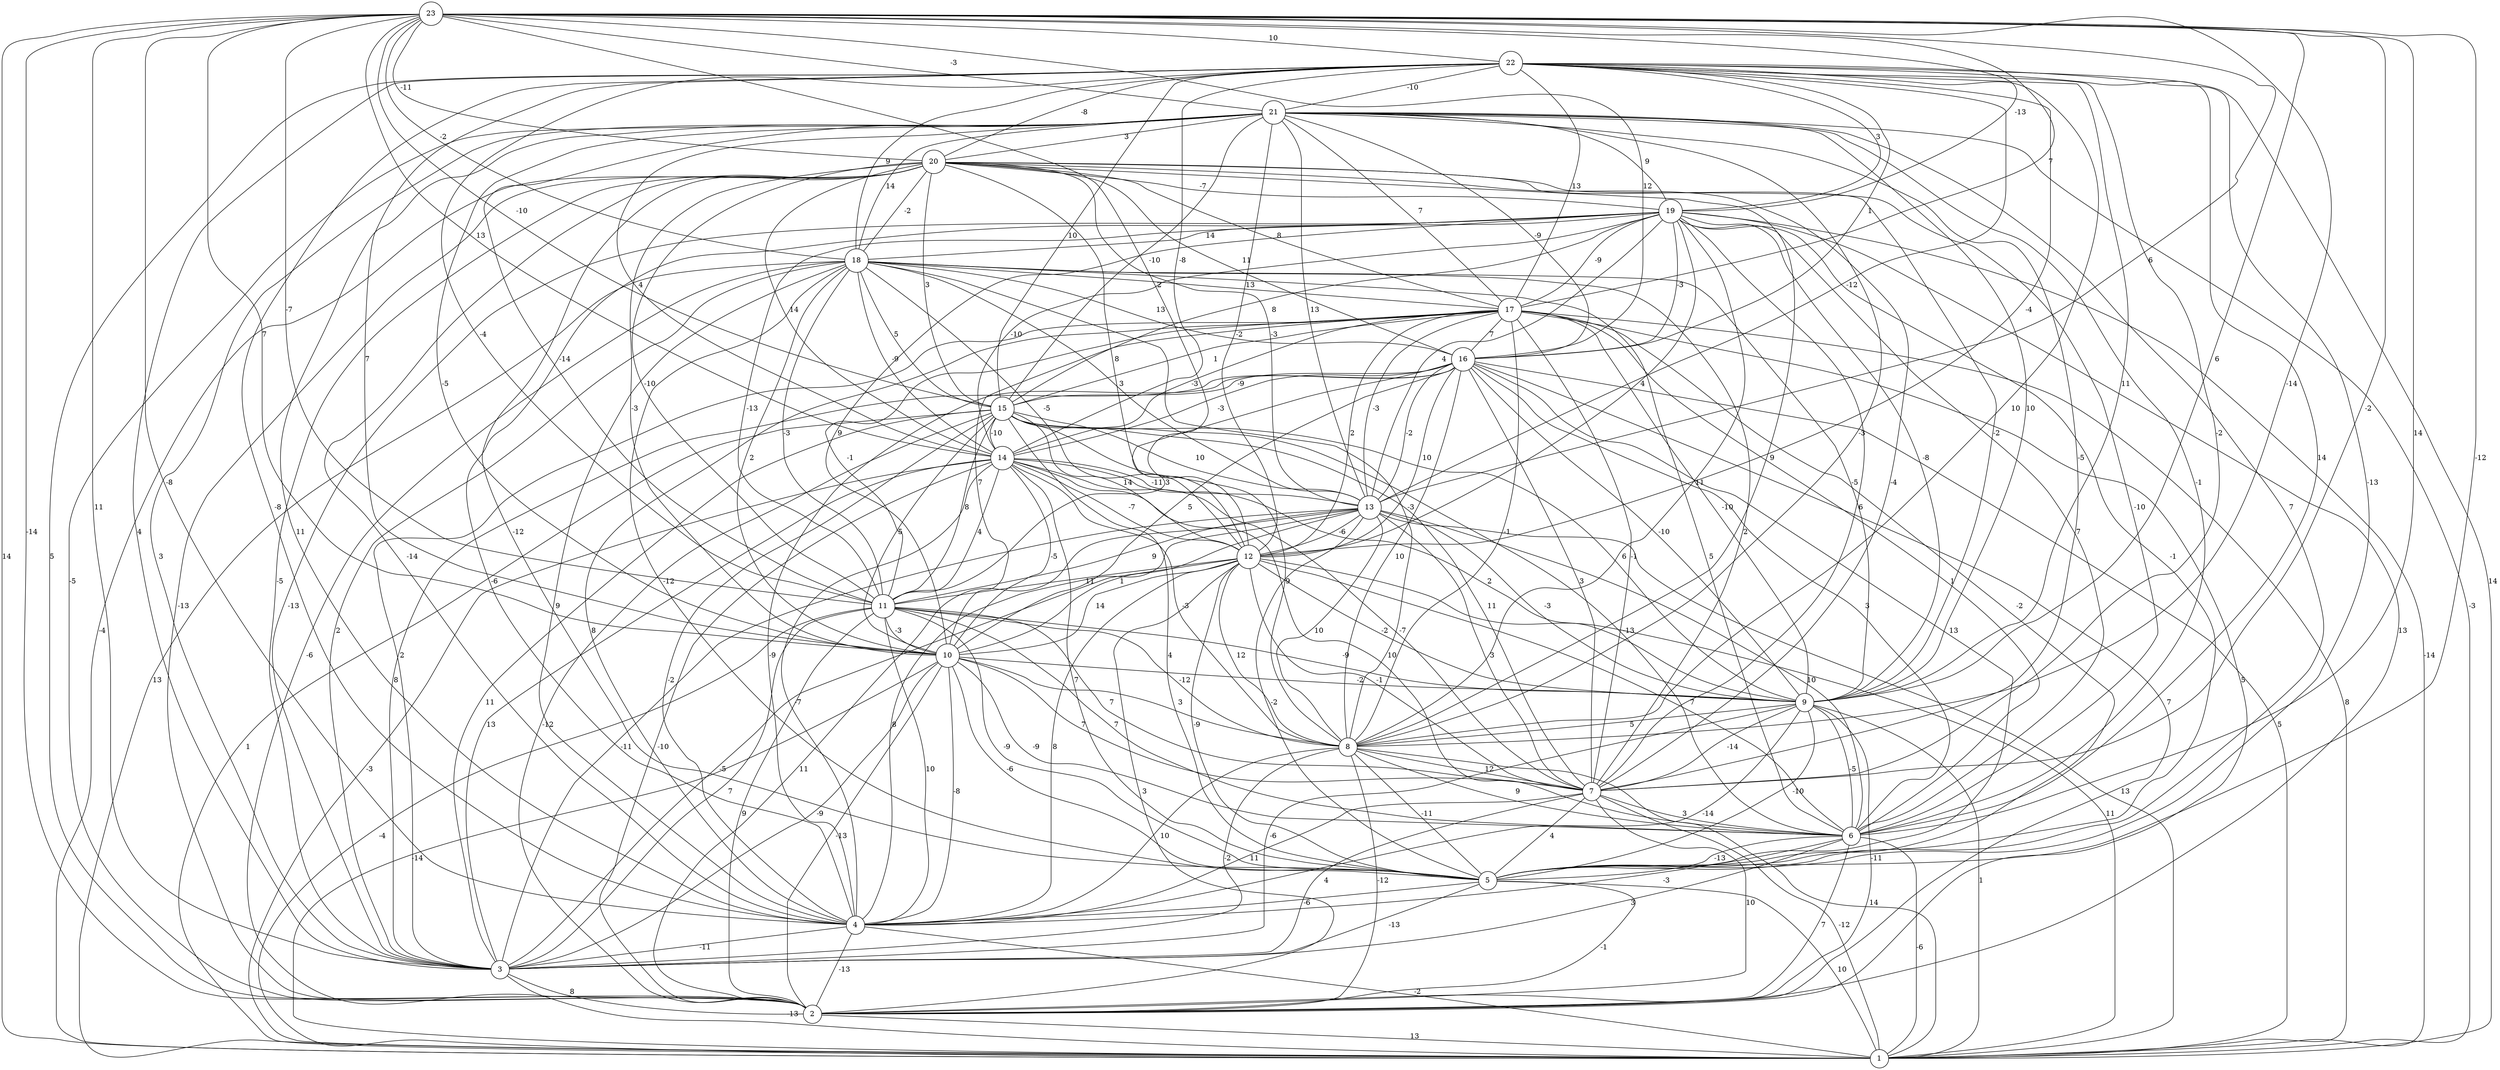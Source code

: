 graph { 
	 fontname="Helvetica,Arial,sans-serif" 
	 node [shape = circle]; 
	 23 -- 1 [label = "14"];
	 23 -- 2 [label = "-14"];
	 23 -- 3 [label = "11"];
	 23 -- 4 [label = "-8"];
	 23 -- 5 [label = "-12"];
	 23 -- 6 [label = "14"];
	 23 -- 7 [label = "-2"];
	 23 -- 8 [label = "-14"];
	 23 -- 9 [label = "6"];
	 23 -- 10 [label = "7"];
	 23 -- 11 [label = "-7"];
	 23 -- 12 [label = "2"];
	 23 -- 13 [label = "6"];
	 23 -- 14 [label = "13"];
	 23 -- 15 [label = "-10"];
	 23 -- 16 [label = "12"];
	 23 -- 17 [label = "7"];
	 23 -- 18 [label = "-2"];
	 23 -- 19 [label = "-13"];
	 23 -- 20 [label = "-11"];
	 23 -- 21 [label = "-3"];
	 23 -- 22 [label = "10"];
	 22 -- 1 [label = "14"];
	 22 -- 2 [label = "5"];
	 22 -- 3 [label = "4"];
	 22 -- 4 [label = "-8"];
	 22 -- 5 [label = "-13"];
	 22 -- 6 [label = "14"];
	 22 -- 7 [label = "-2"];
	 22 -- 8 [label = "10"];
	 22 -- 9 [label = "11"];
	 22 -- 10 [label = "7"];
	 22 -- 11 [label = "-4"];
	 22 -- 12 [label = "-4"];
	 22 -- 13 [label = "-12"];
	 22 -- 14 [label = "-8"];
	 22 -- 15 [label = "10"];
	 22 -- 16 [label = "1"];
	 22 -- 17 [label = "13"];
	 22 -- 18 [label = "9"];
	 22 -- 19 [label = "3"];
	 22 -- 20 [label = "-8"];
	 22 -- 21 [label = "-10"];
	 21 -- 1 [label = "-3"];
	 21 -- 2 [label = "-5"];
	 21 -- 3 [label = "3"];
	 21 -- 4 [label = "11"];
	 21 -- 5 [label = "7"];
	 21 -- 6 [label = "-1"];
	 21 -- 7 [label = "-5"];
	 21 -- 8 [label = "-3"];
	 21 -- 9 [label = "10"];
	 21 -- 10 [label = "-5"];
	 21 -- 11 [label = "-14"];
	 21 -- 12 [label = "-2"];
	 21 -- 13 [label = "13"];
	 21 -- 14 [label = "4"];
	 21 -- 15 [label = "-10"];
	 21 -- 16 [label = "-9"];
	 21 -- 17 [label = "7"];
	 21 -- 18 [label = "14"];
	 21 -- 19 [label = "9"];
	 21 -- 20 [label = "3"];
	 20 -- 1 [label = "-4"];
	 20 -- 2 [label = "-13"];
	 20 -- 3 [label = "-5"];
	 20 -- 4 [label = "-14"];
	 20 -- 5 [label = "-12"];
	 20 -- 6 [label = "-10"];
	 20 -- 7 [label = "-4"];
	 20 -- 8 [label = "9"];
	 20 -- 9 [label = "-2"];
	 20 -- 10 [label = "-3"];
	 20 -- 11 [label = "-10"];
	 20 -- 12 [label = "8"];
	 20 -- 13 [label = "-3"];
	 20 -- 14 [label = "14"];
	 20 -- 15 [label = "3"];
	 20 -- 16 [label = "11"];
	 20 -- 17 [label = "8"];
	 20 -- 18 [label = "-2"];
	 20 -- 19 [label = "-7"];
	 19 -- 1 [label = "-14"];
	 19 -- 2 [label = "13"];
	 19 -- 3 [label = "-13"];
	 19 -- 4 [label = "-6"];
	 19 -- 5 [label = "-1"];
	 19 -- 6 [label = "7"];
	 19 -- 7 [label = "6"];
	 19 -- 8 [label = "11"];
	 19 -- 9 [label = "-8"];
	 19 -- 10 [label = "9"];
	 19 -- 11 [label = "-13"];
	 19 -- 12 [label = "4"];
	 19 -- 13 [label = "4"];
	 19 -- 14 [label = "-10"];
	 19 -- 15 [label = "8"];
	 19 -- 16 [label = "-3"];
	 19 -- 17 [label = "-9"];
	 19 -- 18 [label = "14"];
	 18 -- 1 [label = "13"];
	 18 -- 2 [label = "-6"];
	 18 -- 3 [label = "2"];
	 18 -- 4 [label = "9"];
	 18 -- 5 [label = "-12"];
	 18 -- 6 [label = "5"];
	 18 -- 7 [label = "2"];
	 18 -- 8 [label = "-3"];
	 18 -- 9 [label = "-5"];
	 18 -- 10 [label = "2"];
	 18 -- 11 [label = "-3"];
	 18 -- 12 [label = "-5"];
	 18 -- 13 [label = "3"];
	 18 -- 14 [label = "-9"];
	 18 -- 15 [label = "5"];
	 18 -- 16 [label = "13"];
	 18 -- 17 [label = "13"];
	 17 -- 1 [label = "8"];
	 17 -- 2 [label = "5"];
	 17 -- 3 [label = "2"];
	 17 -- 4 [label = "8"];
	 17 -- 5 [label = "-2"];
	 17 -- 6 [label = "1"];
	 17 -- 7 [label = "-1"];
	 17 -- 8 [label = "-1"];
	 17 -- 9 [label = "-10"];
	 17 -- 10 [label = "7"];
	 17 -- 11 [label = "-1"];
	 17 -- 12 [label = "2"];
	 17 -- 13 [label = "-3"];
	 17 -- 14 [label = "-3"];
	 17 -- 15 [label = "1"];
	 17 -- 16 [label = "7"];
	 16 -- 1 [label = "5"];
	 16 -- 2 [label = "7"];
	 16 -- 3 [label = "8"];
	 16 -- 4 [label = "-9"];
	 16 -- 5 [label = "13"];
	 16 -- 6 [label = "3"];
	 16 -- 7 [label = "3"];
	 16 -- 8 [label = "10"];
	 16 -- 9 [label = "-10"];
	 16 -- 10 [label = "5"];
	 16 -- 11 [label = "3"];
	 16 -- 12 [label = "10"];
	 16 -- 13 [label = "-2"];
	 16 -- 14 [label = "-3"];
	 16 -- 15 [label = "-9"];
	 15 -- 1 [label = "1"];
	 15 -- 2 [label = "-12"];
	 15 -- 3 [label = "11"];
	 15 -- 4 [label = "-2"];
	 15 -- 5 [label = "4"];
	 15 -- 6 [label = "-13"];
	 15 -- 7 [label = "11"];
	 15 -- 8 [label = "9"];
	 15 -- 9 [label = "6"];
	 15 -- 10 [label = "5"];
	 15 -- 11 [label = "8"];
	 15 -- 12 [label = "14"];
	 15 -- 13 [label = "10"];
	 15 -- 14 [label = "-10"];
	 14 -- 1 [label = "-3"];
	 14 -- 2 [label = "-10"];
	 14 -- 3 [label = "13"];
	 14 -- 4 [label = "-7"];
	 14 -- 5 [label = "7"];
	 14 -- 6 [label = "10"];
	 14 -- 7 [label = "-7"];
	 14 -- 8 [label = "-3"];
	 14 -- 9 [label = "2"];
	 14 -- 10 [label = "-5"];
	 14 -- 11 [label = "4"];
	 14 -- 12 [label = "-7"];
	 14 -- 13 [label = "-11"];
	 13 -- 1 [label = "13"];
	 13 -- 2 [label = "11"];
	 13 -- 3 [label = "-11"];
	 13 -- 4 [label = "8"];
	 13 -- 5 [label = "-2"];
	 13 -- 6 [label = "10"];
	 13 -- 7 [label = "3"];
	 13 -- 8 [label = "10"];
	 13 -- 9 [label = "-3"];
	 13 -- 10 [label = "1"];
	 13 -- 11 [label = "9"];
	 13 -- 12 [label = "-6"];
	 12 -- 1 [label = "11"];
	 12 -- 2 [label = "3"];
	 12 -- 3 [label = "-5"];
	 12 -- 4 [label = "8"];
	 12 -- 5 [label = "-9"];
	 12 -- 6 [label = "7"];
	 12 -- 7 [label = "-1"];
	 12 -- 8 [label = "12"];
	 12 -- 9 [label = "-2"];
	 12 -- 10 [label = "14"];
	 12 -- 11 [label = "11"];
	 11 -- 1 [label = "-4"];
	 11 -- 2 [label = "9"];
	 11 -- 3 [label = "7"];
	 11 -- 4 [label = "10"];
	 11 -- 5 [label = "-9"];
	 11 -- 6 [label = "7"];
	 11 -- 7 [label = "7"];
	 11 -- 8 [label = "-12"];
	 11 -- 9 [label = "-9"];
	 11 -- 10 [label = "-3"];
	 10 -- 1 [label = "-14"];
	 10 -- 2 [label = "-13"];
	 10 -- 3 [label = "-9"];
	 10 -- 4 [label = "-8"];
	 10 -- 5 [label = "-6"];
	 10 -- 6 [label = "-9"];
	 10 -- 7 [label = "7"];
	 10 -- 8 [label = "3"];
	 10 -- 9 [label = "-2"];
	 9 -- 1 [label = "1"];
	 9 -- 2 [label = "-11"];
	 9 -- 3 [label = "-6"];
	 9 -- 4 [label = "-14"];
	 9 -- 5 [label = "-10"];
	 9 -- 6 [label = "-5"];
	 9 -- 7 [label = "-14"];
	 9 -- 8 [label = "5"];
	 8 -- 1 [label = "14"];
	 8 -- 2 [label = "-12"];
	 8 -- 3 [label = "-2"];
	 8 -- 4 [label = "10"];
	 8 -- 5 [label = "-11"];
	 8 -- 6 [label = "9"];
	 8 -- 7 [label = "12"];
	 7 -- 1 [label = "-12"];
	 7 -- 2 [label = "10"];
	 7 -- 3 [label = "4"];
	 7 -- 4 [label = "11"];
	 7 -- 5 [label = "4"];
	 7 -- 6 [label = "3"];
	 6 -- 1 [label = "-6"];
	 6 -- 2 [label = "7"];
	 6 -- 3 [label = "3"];
	 6 -- 4 [label = "-3"];
	 6 -- 5 [label = "-13"];
	 5 -- 1 [label = "10"];
	 5 -- 2 [label = "-1"];
	 5 -- 3 [label = "-13"];
	 5 -- 4 [label = "-6"];
	 4 -- 1 [label = "-2"];
	 4 -- 2 [label = "-13"];
	 4 -- 3 [label = "-11"];
	 3 -- 1 [label = "-13"];
	 3 -- 2 [label = "8"];
	 2 -- 1 [label = "13"];
	 1;
	 2;
	 3;
	 4;
	 5;
	 6;
	 7;
	 8;
	 9;
	 10;
	 11;
	 12;
	 13;
	 14;
	 15;
	 16;
	 17;
	 18;
	 19;
	 20;
	 21;
	 22;
	 23;
}
